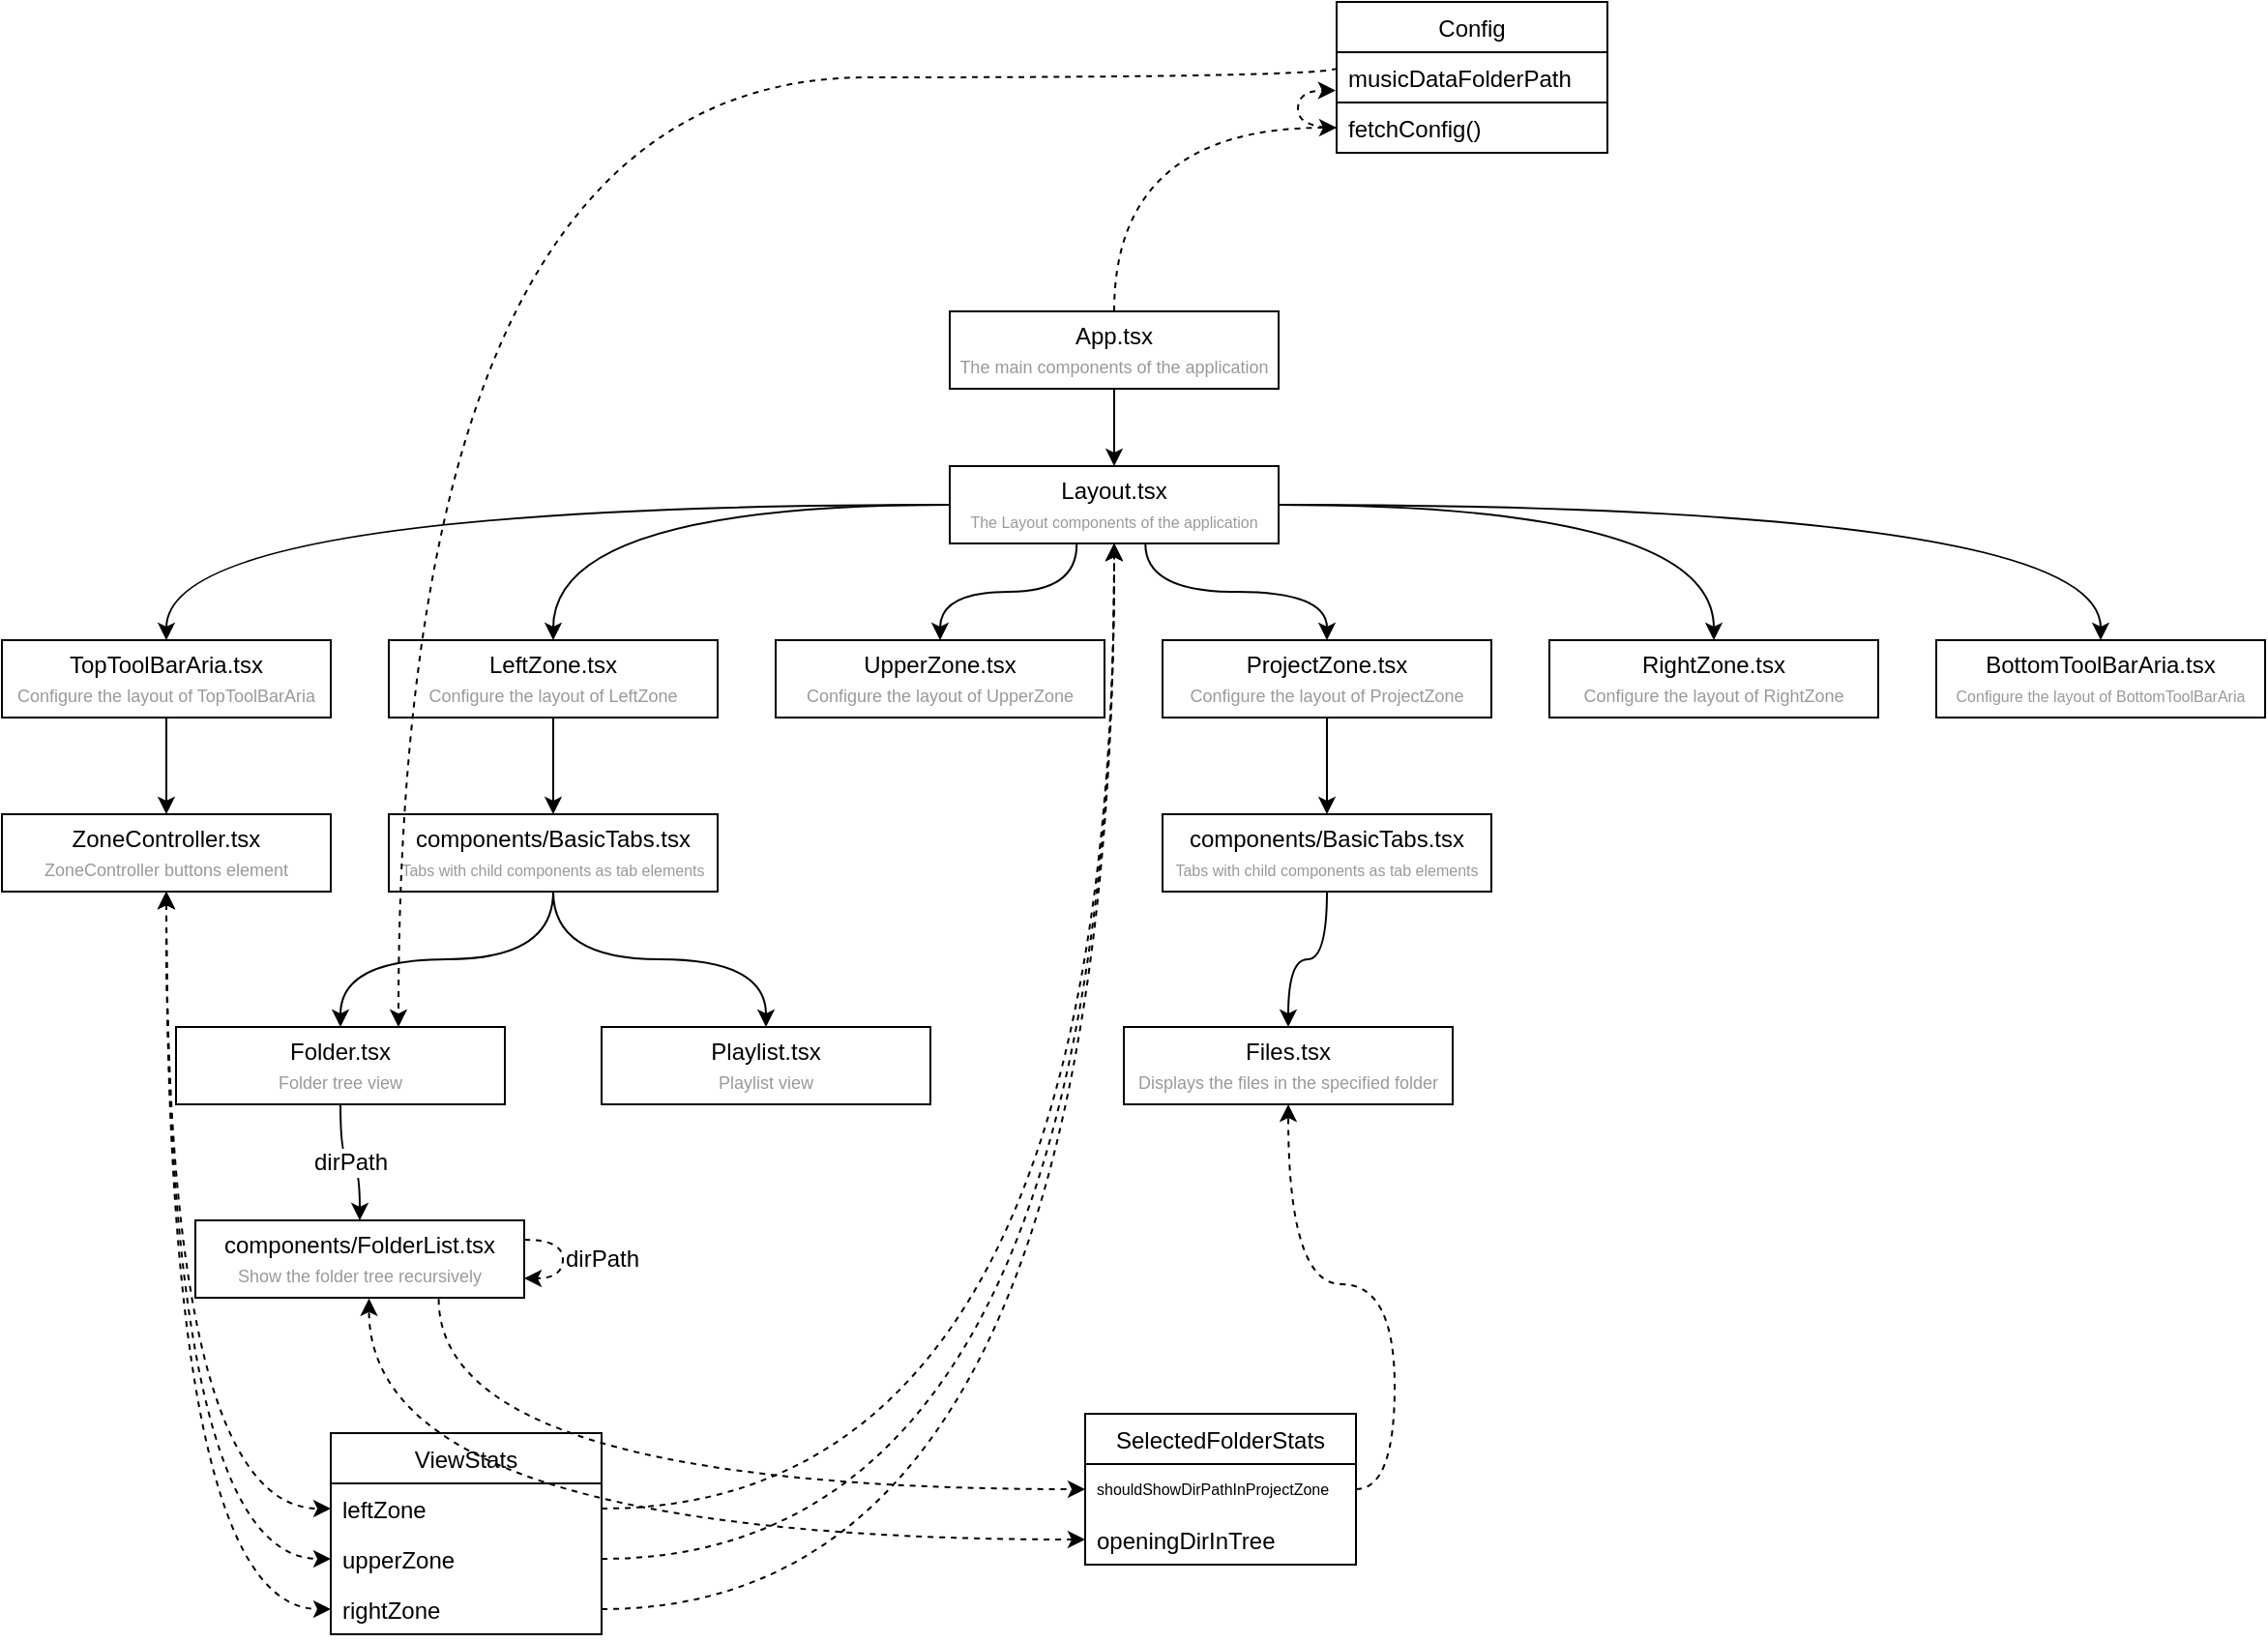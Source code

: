 <mxfile version="14.6.13" type="device"><diagram id="ucqvpcsd9whWBEuq-NEy" name="ページ1"><mxGraphModel dx="1718" dy="2154" grid="1" gridSize="10" guides="1" tooltips="1" connect="1" arrows="1" fold="1" page="1" pageScale="1" pageWidth="1200" pageHeight="1169" math="0" shadow="0"><root><mxCell id="0"/><mxCell id="1" parent="0"/><mxCell id="8F_09prxXV39f98I3MeY-11" style="edgeStyle=orthogonalEdgeStyle;rounded=0;orthogonalLoop=1;jettySize=auto;html=1;entryX=0.5;entryY=0;entryDx=0;entryDy=0;curved=1;" edge="1" parent="1" source="8F_09prxXV39f98I3MeY-1" target="8F_09prxXV39f98I3MeY-2"><mxGeometry relative="1" as="geometry"/></mxCell><mxCell id="8F_09prxXV39f98I3MeY-12" style="edgeStyle=orthogonalEdgeStyle;rounded=0;orthogonalLoop=1;jettySize=auto;html=1;entryX=0.5;entryY=0;entryDx=0;entryDy=0;curved=1;" edge="1" parent="1" source="8F_09prxXV39f98I3MeY-1" target="8F_09prxXV39f98I3MeY-3"><mxGeometry relative="1" as="geometry"/></mxCell><mxCell id="8F_09prxXV39f98I3MeY-13" style="edgeStyle=orthogonalEdgeStyle;rounded=0;orthogonalLoop=1;jettySize=auto;html=1;exitX=0.386;exitY=1.012;exitDx=0;exitDy=0;entryX=0.5;entryY=0;entryDx=0;entryDy=0;curved=1;exitPerimeter=0;" edge="1" parent="1" source="8F_09prxXV39f98I3MeY-1" target="8F_09prxXV39f98I3MeY-6"><mxGeometry relative="1" as="geometry"/></mxCell><mxCell id="8F_09prxXV39f98I3MeY-14" style="edgeStyle=orthogonalEdgeStyle;rounded=0;orthogonalLoop=1;jettySize=auto;html=1;exitX=0.595;exitY=1.008;exitDx=0;exitDy=0;curved=1;exitPerimeter=0;" edge="1" parent="1" source="8F_09prxXV39f98I3MeY-1" target="8F_09prxXV39f98I3MeY-4"><mxGeometry relative="1" as="geometry"/></mxCell><mxCell id="8F_09prxXV39f98I3MeY-15" style="edgeStyle=orthogonalEdgeStyle;rounded=0;orthogonalLoop=1;jettySize=auto;html=1;entryX=0.5;entryY=0;entryDx=0;entryDy=0;curved=1;" edge="1" parent="1" source="8F_09prxXV39f98I3MeY-1" target="8F_09prxXV39f98I3MeY-5"><mxGeometry relative="1" as="geometry"/></mxCell><mxCell id="8F_09prxXV39f98I3MeY-16" style="edgeStyle=orthogonalEdgeStyle;rounded=0;orthogonalLoop=1;jettySize=auto;html=1;curved=1;" edge="1" parent="1" source="8F_09prxXV39f98I3MeY-1" target="8F_09prxXV39f98I3MeY-7"><mxGeometry relative="1" as="geometry"/></mxCell><mxCell id="8F_09prxXV39f98I3MeY-1" value="Layout.tsx&lt;br&gt;&lt;font color=&quot;#999999&quot; style=&quot;font-size: 8px&quot;&gt;The Layout components of the application&lt;/font&gt;" style="rounded=0;whiteSpace=wrap;html=1;" vertex="1" parent="1"><mxGeometry x="510" y="-830" width="170" height="40" as="geometry"/></mxCell><mxCell id="8F_09prxXV39f98I3MeY-19" value="" style="edgeStyle=orthogonalEdgeStyle;rounded=0;orthogonalLoop=1;jettySize=auto;html=1;curved=1;" edge="1" parent="1" source="8F_09prxXV39f98I3MeY-2" target="8F_09prxXV39f98I3MeY-18"><mxGeometry relative="1" as="geometry"/></mxCell><mxCell id="8F_09prxXV39f98I3MeY-2" value="TopToolBarAria.tsx&lt;br&gt;&lt;font color=&quot;#999999&quot; style=&quot;font-size: 9px&quot;&gt;Configure the layout of TopToolBarAria&lt;/font&gt;" style="rounded=0;whiteSpace=wrap;html=1;" vertex="1" parent="1"><mxGeometry x="20" y="-740" width="170" height="40" as="geometry"/></mxCell><mxCell id="8F_09prxXV39f98I3MeY-44" style="edgeStyle=orthogonalEdgeStyle;curved=1;rounded=0;comic=0;orthogonalLoop=1;jettySize=auto;html=1;fontSize=12;startArrow=none;startFill=0;" edge="1" parent="1" source="8F_09prxXV39f98I3MeY-3" target="8F_09prxXV39f98I3MeY-43"><mxGeometry relative="1" as="geometry"/></mxCell><mxCell id="8F_09prxXV39f98I3MeY-3" value="LeftZone.tsx&lt;br&gt;&lt;font color=&quot;#999999&quot; style=&quot;font-size: 9px&quot;&gt;Configure the layout of LeftZone&lt;/font&gt;" style="rounded=0;whiteSpace=wrap;html=1;" vertex="1" parent="1"><mxGeometry x="220" y="-740" width="170" height="40" as="geometry"/></mxCell><mxCell id="8F_09prxXV39f98I3MeY-64" style="edgeStyle=orthogonalEdgeStyle;curved=1;rounded=0;comic=0;orthogonalLoop=1;jettySize=auto;html=1;entryX=0.5;entryY=0;entryDx=0;entryDy=0;fontSize=12;startArrow=none;startFill=0;endArrow=classic;endFill=1;" edge="1" parent="1" source="8F_09prxXV39f98I3MeY-4" target="8F_09prxXV39f98I3MeY-63"><mxGeometry relative="1" as="geometry"/></mxCell><mxCell id="8F_09prxXV39f98I3MeY-4" value="ProjectZone.tsx&lt;br&gt;&lt;font color=&quot;#999999&quot; style=&quot;font-size: 9px&quot;&gt;Configure the layout of ProjectZone&lt;/font&gt;" style="rounded=0;whiteSpace=wrap;html=1;" vertex="1" parent="1"><mxGeometry x="620" y="-740" width="170" height="40" as="geometry"/></mxCell><mxCell id="8F_09prxXV39f98I3MeY-5" value="RightZone.tsx&lt;br&gt;&lt;font color=&quot;#999999&quot; style=&quot;font-size: 9px&quot;&gt;Configure the layout of RightZone&lt;/font&gt;" style="rounded=0;whiteSpace=wrap;html=1;" vertex="1" parent="1"><mxGeometry x="820" y="-740" width="170" height="40" as="geometry"/></mxCell><mxCell id="8F_09prxXV39f98I3MeY-6" value="UpperZone.tsx&lt;br&gt;&lt;font color=&quot;#999999&quot; style=&quot;font-size: 9px&quot;&gt;Configure the layout of UpperZone&lt;/font&gt;" style="rounded=0;whiteSpace=wrap;html=1;" vertex="1" parent="1"><mxGeometry x="420" y="-740" width="170" height="40" as="geometry"/></mxCell><mxCell id="8F_09prxXV39f98I3MeY-7" value="BottomToolBarAria.tsx&lt;br&gt;&lt;font color=&quot;#999999&quot; style=&quot;font-size: 8px&quot;&gt;Configure the layout of BottomToolBarAria&lt;/font&gt;" style="rounded=0;whiteSpace=wrap;html=1;" vertex="1" parent="1"><mxGeometry x="1020" y="-740" width="170" height="40" as="geometry"/></mxCell><mxCell id="8F_09prxXV39f98I3MeY-35" style="edgeStyle=orthogonalEdgeStyle;rounded=0;orthogonalLoop=1;jettySize=auto;html=1;fontSize=12;curved=1;dashed=1;startArrow=classic;startFill=1;" edge="1" parent="1" source="8F_09prxXV39f98I3MeY-18" target="8F_09prxXV39f98I3MeY-22"><mxGeometry relative="1" as="geometry"/></mxCell><mxCell id="8F_09prxXV39f98I3MeY-36" style="edgeStyle=orthogonalEdgeStyle;rounded=0;orthogonalLoop=1;jettySize=auto;html=1;fontSize=12;curved=1;dashed=1;startArrow=classic;startFill=1;" edge="1" parent="1" source="8F_09prxXV39f98I3MeY-18" target="8F_09prxXV39f98I3MeY-23"><mxGeometry relative="1" as="geometry"/></mxCell><mxCell id="8F_09prxXV39f98I3MeY-37" style="edgeStyle=orthogonalEdgeStyle;rounded=0;orthogonalLoop=1;jettySize=auto;html=1;fontSize=12;labelBorderColor=none;curved=1;dashed=1;startArrow=classic;startFill=1;" edge="1" parent="1" source="8F_09prxXV39f98I3MeY-18" target="8F_09prxXV39f98I3MeY-24"><mxGeometry relative="1" as="geometry"/></mxCell><mxCell id="8F_09prxXV39f98I3MeY-18" value="ZoneController.tsx&lt;br&gt;&lt;font color=&quot;#999999&quot; style=&quot;font-size: 9px&quot;&gt;ZoneController buttons element&lt;/font&gt;" style="rounded=0;whiteSpace=wrap;html=1;" vertex="1" parent="1"><mxGeometry x="20" y="-650" width="170" height="40" as="geometry"/></mxCell><mxCell id="8F_09prxXV39f98I3MeY-21" value="ViewStats" style="swimlane;fontStyle=0;childLayout=stackLayout;horizontal=1;startSize=26;horizontalStack=0;resizeParent=1;resizeParentMax=0;resizeLast=0;collapsible=1;marginBottom=0;" vertex="1" parent="1"><mxGeometry x="190" y="-330" width="140" height="104" as="geometry"><mxRectangle x="350" y="533" width="50" height="26" as="alternateBounds"/></mxGeometry></mxCell><mxCell id="8F_09prxXV39f98I3MeY-22" value="leftZone" style="text;strokeColor=none;fillColor=none;align=left;verticalAlign=top;spacingLeft=4;spacingRight=4;overflow=hidden;rotatable=0;points=[[0,0.5],[1,0.5]];portConstraint=eastwest;" vertex="1" parent="8F_09prxXV39f98I3MeY-21"><mxGeometry y="26" width="140" height="26" as="geometry"/></mxCell><mxCell id="8F_09prxXV39f98I3MeY-23" value="upperZone" style="text;strokeColor=none;fillColor=none;align=left;verticalAlign=top;spacingLeft=4;spacingRight=4;overflow=hidden;rotatable=0;points=[[0,0.5],[1,0.5]];portConstraint=eastwest;" vertex="1" parent="8F_09prxXV39f98I3MeY-21"><mxGeometry y="52" width="140" height="26" as="geometry"/></mxCell><mxCell id="8F_09prxXV39f98I3MeY-24" value="rightZone" style="text;strokeColor=none;fillColor=none;align=left;verticalAlign=top;spacingLeft=4;spacingRight=4;overflow=hidden;rotatable=0;points=[[0,0.5],[1,0.5]];portConstraint=eastwest;" vertex="1" parent="8F_09prxXV39f98I3MeY-21"><mxGeometry y="78" width="140" height="26" as="geometry"/></mxCell><mxCell id="8F_09prxXV39f98I3MeY-27" value="SelectedFolderStats" style="swimlane;fontStyle=0;childLayout=stackLayout;horizontal=1;startSize=26;horizontalStack=0;resizeParent=1;resizeParentMax=0;resizeLast=0;collapsible=1;marginBottom=0;" vertex="1" parent="1"><mxGeometry x="580" y="-340" width="140" height="78" as="geometry"/></mxCell><mxCell id="8F_09prxXV39f98I3MeY-28" value="shouldShowDirPathInProjectZone" style="text;strokeColor=none;fillColor=none;align=left;verticalAlign=middle;spacingLeft=4;spacingRight=4;overflow=hidden;rotatable=0;points=[[0,0.5],[1,0.5]];portConstraint=eastwest;fontSize=8;" vertex="1" parent="8F_09prxXV39f98I3MeY-27"><mxGeometry y="26" width="140" height="26" as="geometry"/></mxCell><mxCell id="8F_09prxXV39f98I3MeY-29" value="openingDirInTree" style="text;strokeColor=none;fillColor=none;align=left;verticalAlign=top;spacingLeft=4;spacingRight=4;overflow=hidden;rotatable=0;points=[[0,0.5],[1,0.5]];portConstraint=eastwest;" vertex="1" parent="8F_09prxXV39f98I3MeY-27"><mxGeometry y="52" width="140" height="26" as="geometry"/></mxCell><mxCell id="8F_09prxXV39f98I3MeY-31" value="Config" style="swimlane;fontStyle=0;childLayout=stackLayout;horizontal=1;startSize=26;horizontalStack=0;resizeParent=1;resizeParentMax=0;resizeLast=0;collapsible=1;marginBottom=0;fontSize=12;" vertex="1" parent="1"><mxGeometry x="710" y="-1070" width="140" height="78" as="geometry"/></mxCell><mxCell id="8F_09prxXV39f98I3MeY-32" value="musicDataFolderPath" style="text;strokeColor=none;fillColor=none;align=left;verticalAlign=top;spacingLeft=4;spacingRight=4;overflow=hidden;rotatable=0;points=[[0,0.5],[1,0.5]];portConstraint=eastwest;" vertex="1" parent="8F_09prxXV39f98I3MeY-31"><mxGeometry y="26" width="140" height="26" as="geometry"/></mxCell><mxCell id="8F_09prxXV39f98I3MeY-62" style="edgeStyle=orthogonalEdgeStyle;curved=1;rounded=0;comic=0;orthogonalLoop=1;jettySize=auto;html=1;dashed=1;fontSize=12;startArrow=none;startFill=0;endArrow=classic;endFill=1;entryX=-0.004;entryY=0.761;entryDx=0;entryDy=0;entryPerimeter=0;" edge="1" parent="8F_09prxXV39f98I3MeY-31" source="8F_09prxXV39f98I3MeY-53" target="8F_09prxXV39f98I3MeY-32"><mxGeometry relative="1" as="geometry"/></mxCell><mxCell id="8F_09prxXV39f98I3MeY-53" value="fetchConfig()" style="text;fillColor=none;align=left;verticalAlign=top;spacingLeft=4;spacingRight=4;overflow=hidden;rotatable=0;points=[[0,0.5],[1,0.5]];portConstraint=eastwest;fontSize=12;rounded=0;strokeColor=#000000;" vertex="1" parent="8F_09prxXV39f98I3MeY-31"><mxGeometry y="52" width="140" height="26" as="geometry"/></mxCell><mxCell id="8F_09prxXV39f98I3MeY-38" style="edgeStyle=orthogonalEdgeStyle;curved=1;rounded=0;orthogonalLoop=1;jettySize=auto;html=1;dashed=1;fontSize=12;startArrow=none;startFill=0;snapToPoint=0;noJump=0;flowAnimation=0;ignoreEdge=0;comic=0;anchorPointDirection=1;" edge="1" parent="1" source="8F_09prxXV39f98I3MeY-22" target="8F_09prxXV39f98I3MeY-1"><mxGeometry relative="1" as="geometry"/></mxCell><mxCell id="8F_09prxXV39f98I3MeY-39" style="edgeStyle=orthogonalEdgeStyle;curved=1;rounded=0;orthogonalLoop=1;jettySize=auto;html=1;dashed=1;fontSize=12;startArrow=none;startFill=0;" edge="1" parent="1" source="8F_09prxXV39f98I3MeY-23" target="8F_09prxXV39f98I3MeY-1"><mxGeometry relative="1" as="geometry"/></mxCell><mxCell id="8F_09prxXV39f98I3MeY-40" style="edgeStyle=orthogonalEdgeStyle;curved=1;rounded=0;orthogonalLoop=1;jettySize=auto;html=1;dashed=1;fontSize=12;startArrow=none;startFill=0;" edge="1" parent="1" source="8F_09prxXV39f98I3MeY-24" target="8F_09prxXV39f98I3MeY-1"><mxGeometry relative="1" as="geometry"/></mxCell><mxCell id="8F_09prxXV39f98I3MeY-58" value="dirPath" style="edgeStyle=orthogonalEdgeStyle;curved=1;rounded=0;comic=0;orthogonalLoop=1;jettySize=auto;html=1;entryX=0.5;entryY=0;entryDx=0;entryDy=0;fontSize=12;startArrow=none;startFill=0;endArrow=classic;endFill=1;" edge="1" parent="1" source="8F_09prxXV39f98I3MeY-41" target="8F_09prxXV39f98I3MeY-57"><mxGeometry relative="1" as="geometry"/></mxCell><mxCell id="8F_09prxXV39f98I3MeY-41" value="Folder.tsx&lt;br&gt;&lt;font color=&quot;#999999&quot; style=&quot;font-size: 9px&quot;&gt;Folder tree view&lt;/font&gt;" style="rounded=0;whiteSpace=wrap;html=1;" vertex="1" parent="1"><mxGeometry x="110" y="-540" width="170" height="40" as="geometry"/></mxCell><mxCell id="8F_09prxXV39f98I3MeY-45" style="edgeStyle=orthogonalEdgeStyle;curved=1;rounded=0;comic=0;orthogonalLoop=1;jettySize=auto;html=1;fontSize=12;startArrow=none;startFill=0;" edge="1" parent="1" source="8F_09prxXV39f98I3MeY-43" target="8F_09prxXV39f98I3MeY-41"><mxGeometry relative="1" as="geometry"/></mxCell><mxCell id="8F_09prxXV39f98I3MeY-47" style="edgeStyle=orthogonalEdgeStyle;curved=1;rounded=0;comic=0;orthogonalLoop=1;jettySize=auto;html=1;fontSize=12;startArrow=none;startFill=0;" edge="1" parent="1" source="8F_09prxXV39f98I3MeY-43" target="8F_09prxXV39f98I3MeY-46"><mxGeometry relative="1" as="geometry"/></mxCell><mxCell id="8F_09prxXV39f98I3MeY-43" value="components/BasicTabs.tsx&lt;br&gt;&lt;font color=&quot;#999999&quot; style=&quot;font-size: 8px&quot;&gt;Tabs with child components as tab elements&lt;/font&gt;" style="rounded=0;whiteSpace=wrap;html=1;" vertex="1" parent="1"><mxGeometry x="220" y="-650" width="170" height="40" as="geometry"/></mxCell><mxCell id="8F_09prxXV39f98I3MeY-46" value="Playlist.tsx&lt;br&gt;&lt;font color=&quot;#999999&quot; style=&quot;font-size: 9px&quot;&gt;Playlist view&lt;/font&gt;" style="rounded=0;whiteSpace=wrap;html=1;" vertex="1" parent="1"><mxGeometry x="330" y="-540" width="170" height="40" as="geometry"/></mxCell><mxCell id="8F_09prxXV39f98I3MeY-50" style="edgeStyle=orthogonalEdgeStyle;curved=1;rounded=0;comic=0;orthogonalLoop=1;jettySize=auto;html=1;entryX=0.5;entryY=0;entryDx=0;entryDy=0;fontSize=12;startArrow=none;startFill=0;endArrow=classic;endFill=1;" edge="1" parent="1" source="8F_09prxXV39f98I3MeY-49" target="8F_09prxXV39f98I3MeY-1"><mxGeometry relative="1" as="geometry"/></mxCell><mxCell id="8F_09prxXV39f98I3MeY-54" style="edgeStyle=orthogonalEdgeStyle;curved=1;rounded=0;comic=0;orthogonalLoop=1;jettySize=auto;html=1;fontSize=12;startArrow=none;startFill=0;endArrow=classic;endFill=1;dashed=1;" edge="1" parent="1" source="8F_09prxXV39f98I3MeY-49" target="8F_09prxXV39f98I3MeY-53"><mxGeometry relative="1" as="geometry"/></mxCell><mxCell id="8F_09prxXV39f98I3MeY-49" value="App.tsx&lt;br&gt;&lt;font color=&quot;#999999&quot; style=&quot;font-size: 9px&quot;&gt;The main components of the application&lt;/font&gt;" style="rounded=0;whiteSpace=wrap;html=1;" vertex="1" parent="1"><mxGeometry x="510" y="-910" width="170" height="40" as="geometry"/></mxCell><mxCell id="8F_09prxXV39f98I3MeY-56" style="edgeStyle=orthogonalEdgeStyle;curved=1;rounded=0;comic=0;orthogonalLoop=1;jettySize=auto;html=1;dashed=1;fontSize=12;startArrow=none;startFill=0;endArrow=classic;endFill=1;exitX=0.001;exitY=0.311;exitDx=0;exitDy=0;exitPerimeter=0;" edge="1" parent="1" source="8F_09prxXV39f98I3MeY-32" target="8F_09prxXV39f98I3MeY-41"><mxGeometry relative="1" as="geometry"><Array as="points"><mxPoint x="710" y="-1031"/><mxPoint x="225" y="-1031"/></Array></mxGeometry></mxCell><mxCell id="8F_09prxXV39f98I3MeY-60" style="edgeStyle=orthogonalEdgeStyle;curved=1;rounded=0;comic=0;orthogonalLoop=1;jettySize=auto;html=1;dashed=1;fontSize=12;startArrow=none;startFill=0;endArrow=classic;endFill=1;exitX=0.74;exitY=1.016;exitDx=0;exitDy=0;exitPerimeter=0;" edge="1" parent="1" source="8F_09prxXV39f98I3MeY-57" target="8F_09prxXV39f98I3MeY-28"><mxGeometry relative="1" as="geometry"/></mxCell><mxCell id="8F_09prxXV39f98I3MeY-57" value="components/FolderList.tsx&lt;br&gt;&lt;font color=&quot;#999999&quot; style=&quot;font-size: 9px&quot;&gt;Show the folder tree recursively&lt;/font&gt;" style="rounded=0;whiteSpace=wrap;html=1;" vertex="1" parent="1"><mxGeometry x="120" y="-440" width="170" height="40" as="geometry"/></mxCell><mxCell id="8F_09prxXV39f98I3MeY-59" style="edgeStyle=orthogonalEdgeStyle;curved=1;rounded=0;comic=0;orthogonalLoop=1;jettySize=auto;html=1;fontSize=12;startArrow=classic;startFill=1;endArrow=classic;endFill=1;dashed=1;entryX=0.528;entryY=1.01;entryDx=0;entryDy=0;entryPerimeter=0;" edge="1" parent="1" source="8F_09prxXV39f98I3MeY-29" target="8F_09prxXV39f98I3MeY-57"><mxGeometry relative="1" as="geometry"/></mxCell><mxCell id="8F_09prxXV39f98I3MeY-61" value="dirPath" style="edgeStyle=orthogonalEdgeStyle;curved=1;rounded=0;comic=0;orthogonalLoop=1;jettySize=auto;html=1;dashed=1;fontSize=12;startArrow=none;startFill=0;endArrow=classic;endFill=1;" edge="1" parent="1" source="8F_09prxXV39f98I3MeY-57" target="8F_09prxXV39f98I3MeY-57"><mxGeometry y="20" relative="1" as="geometry"><mxPoint as="offset"/></mxGeometry></mxCell><mxCell id="8F_09prxXV39f98I3MeY-66" style="edgeStyle=orthogonalEdgeStyle;curved=1;rounded=0;comic=0;orthogonalLoop=1;jettySize=auto;html=1;fontSize=12;startArrow=none;startFill=0;endArrow=classic;endFill=1;" edge="1" parent="1" source="8F_09prxXV39f98I3MeY-63" target="8F_09prxXV39f98I3MeY-65"><mxGeometry relative="1" as="geometry"/></mxCell><mxCell id="8F_09prxXV39f98I3MeY-63" value="components/BasicTabs.tsx&lt;br&gt;&lt;font color=&quot;#999999&quot; style=&quot;font-size: 8px&quot;&gt;Tabs with child components as tab elements&lt;/font&gt;" style="rounded=0;whiteSpace=wrap;html=1;" vertex="1" parent="1"><mxGeometry x="620" y="-650" width="170" height="40" as="geometry"/></mxCell><mxCell id="8F_09prxXV39f98I3MeY-65" value="Files.tsx&lt;br&gt;&lt;font color=&quot;#999999&quot; style=&quot;font-size: 9px&quot;&gt;Displays the files in the specified folder&lt;/font&gt;" style="rounded=0;whiteSpace=wrap;html=1;" vertex="1" parent="1"><mxGeometry x="600" y="-540" width="170" height="40" as="geometry"/></mxCell><mxCell id="8F_09prxXV39f98I3MeY-67" style="edgeStyle=orthogonalEdgeStyle;curved=1;rounded=0;comic=0;orthogonalLoop=1;jettySize=auto;html=1;fontSize=12;startArrow=none;startFill=0;endArrow=classic;endFill=1;dashed=1;" edge="1" parent="1" source="8F_09prxXV39f98I3MeY-28" target="8F_09prxXV39f98I3MeY-65"><mxGeometry relative="1" as="geometry"/></mxCell></root></mxGraphModel></diagram></mxfile>